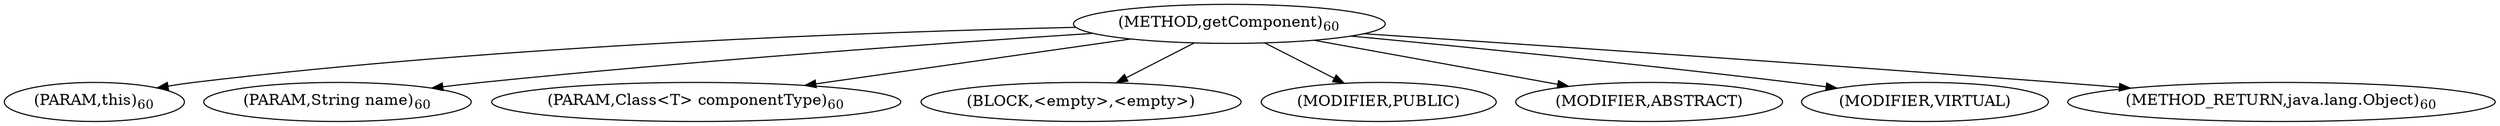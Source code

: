 digraph "getComponent" {  
"51" [label = <(METHOD,getComponent)<SUB>60</SUB>> ]
"52" [label = <(PARAM,this)<SUB>60</SUB>> ]
"53" [label = <(PARAM,String name)<SUB>60</SUB>> ]
"54" [label = <(PARAM,Class&lt;T&gt; componentType)<SUB>60</SUB>> ]
"55" [label = <(BLOCK,&lt;empty&gt;,&lt;empty&gt;)> ]
"56" [label = <(MODIFIER,PUBLIC)> ]
"57" [label = <(MODIFIER,ABSTRACT)> ]
"58" [label = <(MODIFIER,VIRTUAL)> ]
"59" [label = <(METHOD_RETURN,java.lang.Object)<SUB>60</SUB>> ]
  "51" -> "52" 
  "51" -> "53" 
  "51" -> "54" 
  "51" -> "55" 
  "51" -> "56" 
  "51" -> "57" 
  "51" -> "58" 
  "51" -> "59" 
}
